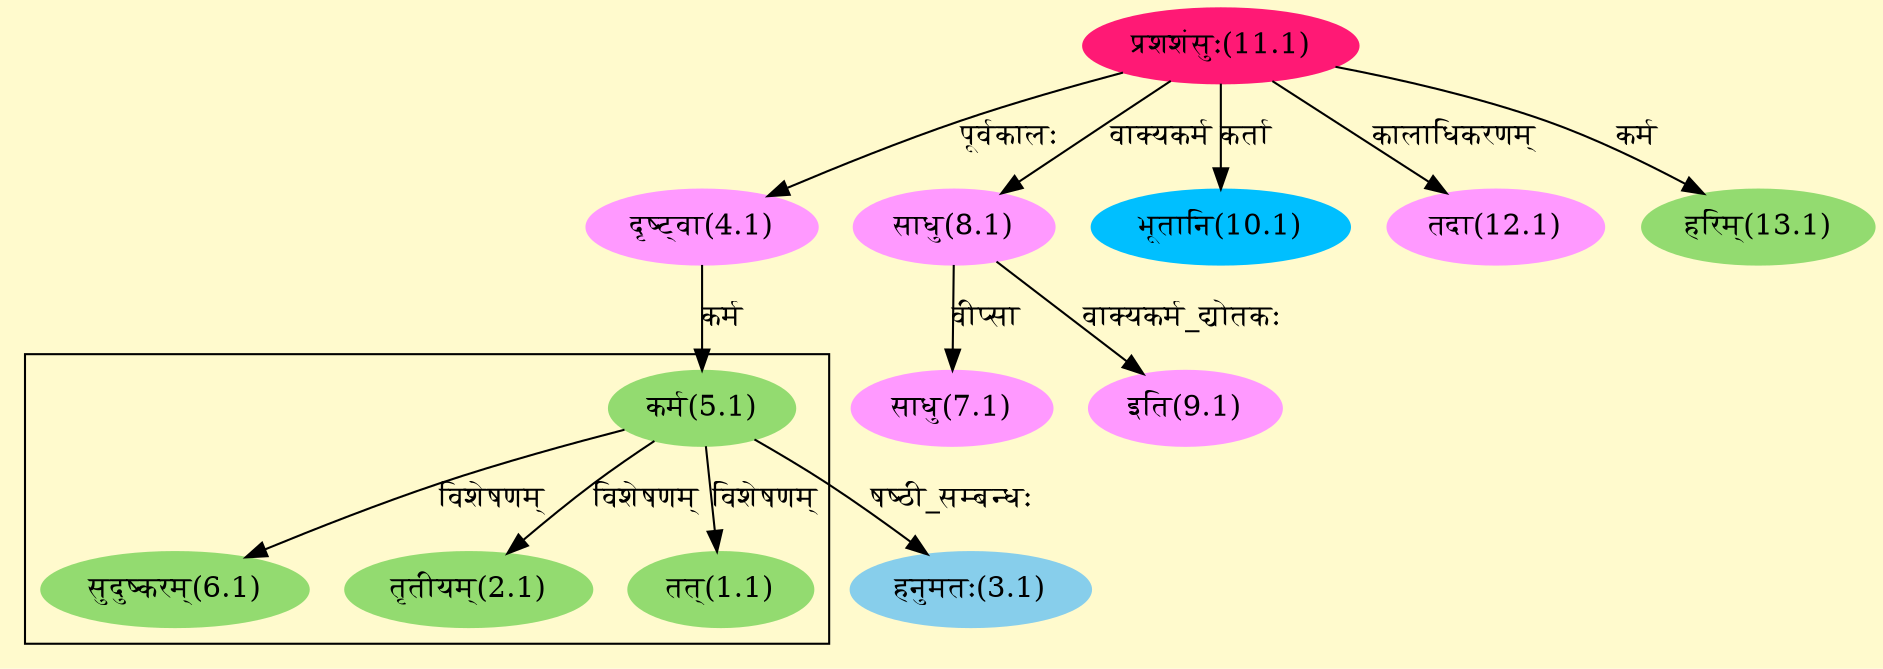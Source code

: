 digraph G{
rankdir=BT;
 compound=true;
 bgcolor="lemonchiffon1";

subgraph cluster_1{
Node1_1 [style=filled, color="#93DB70" label = "तत्(1.1)"]
Node5_1 [style=filled, color="#93DB70" label = "कर्म(5.1)"]
Node2_1 [style=filled, color="#93DB70" label = "तृतीयम्(2.1)"]
Node6_1 [style=filled, color="#93DB70" label = "सुदुष्करम्(6.1)"]

}
Node3_1 [style=filled, color="#87CEEB" label = "हनुमतः(3.1)"]
Node5_1 [style=filled, color="#93DB70" label = "कर्म(5.1)"]
Node4_1 [style=filled, color="#FF99FF" label = "दृष्ट्वा(4.1)"]
Node11_1 [style=filled, color="#FF1975" label = "प्रशशंसुः(11.1)"]
Node7_1 [style=filled, color="#FF99FF" label = "साधु(7.1)"]
Node8_1 [style=filled, color="#FF99FF" label = "साधु(8.1)"]
Node9_1 [style=filled, color="#FF99FF" label = "इति(9.1)"]
Node10_1 [style=filled, color="#00BFFF" label = "भूतानि(10.1)"]
Node [style=filled, color="" label = "()"]
Node12_1 [style=filled, color="#FF99FF" label = "तदा(12.1)"]
Node13_1 [style=filled, color="#93DB70" label = "हरिम्(13.1)"]
/* Start of Relations section */

Node1_1 -> Node5_1 [  label="विशेषणम्"  dir="back" ]
Node2_1 -> Node5_1 [  label="विशेषणम्"  dir="back" ]
Node3_1 -> Node5_1 [  label="षष्ठी_सम्बन्धः"  dir="back" ]
Node4_1 -> Node11_1 [  label="पूर्वकालः"  dir="back" ]
Node5_1 -> Node4_1 [  label="कर्म"  dir="back" ]
Node6_1 -> Node5_1 [  label="विशेषणम्"  dir="back" ]
Node7_1 -> Node8_1 [  label="वीप्सा"  dir="back" ]
Node8_1 -> Node11_1 [  label="वाक्यकर्म"  dir="back" ]
Node9_1 -> Node8_1 [  label="वाक्यकर्म_द्योतकः"  dir="back" ]
Node10_1 -> Node11_1 [  label="कर्ता"  dir="back" ]
Node12_1 -> Node11_1 [  label="कालाधिकरणम्"  dir="back" ]
Node13_1 -> Node11_1 [  label="कर्म"  dir="back" ]
}
